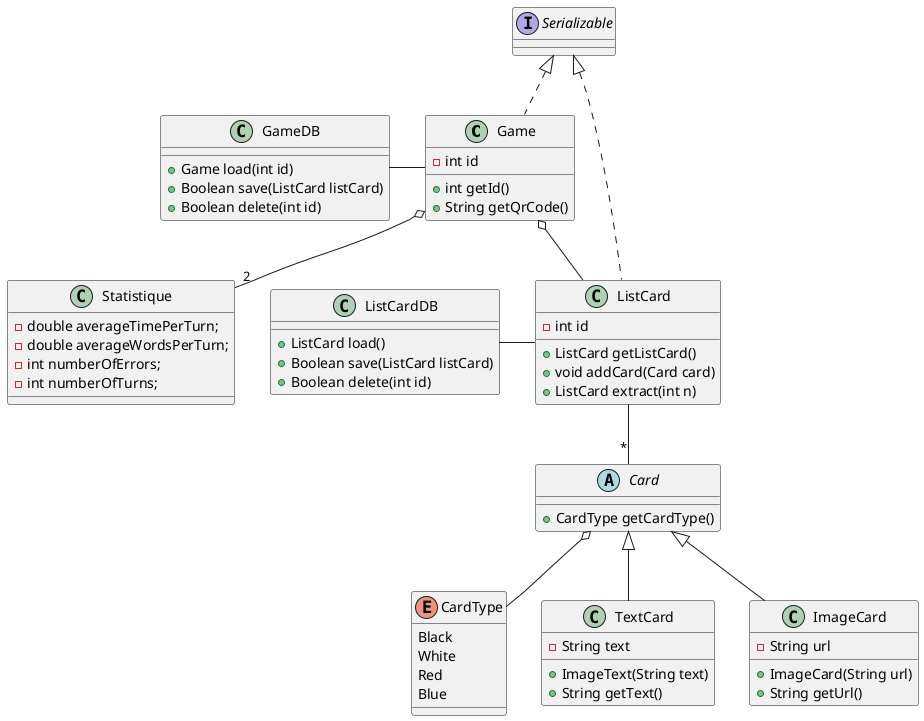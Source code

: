@startuml classes

class Game implements Serializable {  
    - int id

    + int getId()
    + String getQrCode()
}

class GameDB {
    + Game load(int id)
    + Boolean save(ListCard listCard)
    + Boolean delete(int id)
}

GameDB - Game

abstract class Card {
    + CardType getCardType()
}

Card o-- CardType

enum CardType { 
    Black 
    White 
    Red 
    Blue
}

class ListCard implements Serializable {
    - int id

    + ListCard getListCard()
    + void addCard(Card card)
    + ListCard extract(int n)
}

ListCard -- "*" Card
Game o-- ListCard

class TextCard extends Card {
    - String text

    + ImageText(String text)
    + String getText()
}

class ImageCard extends Card {
    - String url

    + ImageCard(String url)
    + String getUrl()
}

class ListCardDB {

    + ListCard load()
    + Boolean save(ListCard listCard)
    + Boolean delete(int id)
}

ListCardDB - ListCard

class Statistique {
    - double averageTimePerTurn;
    - double averageWordsPerTurn;
    - int numberOfErrors;
    - int numberOfTurns;

}

Game o-- "2" Statistique

@enduml